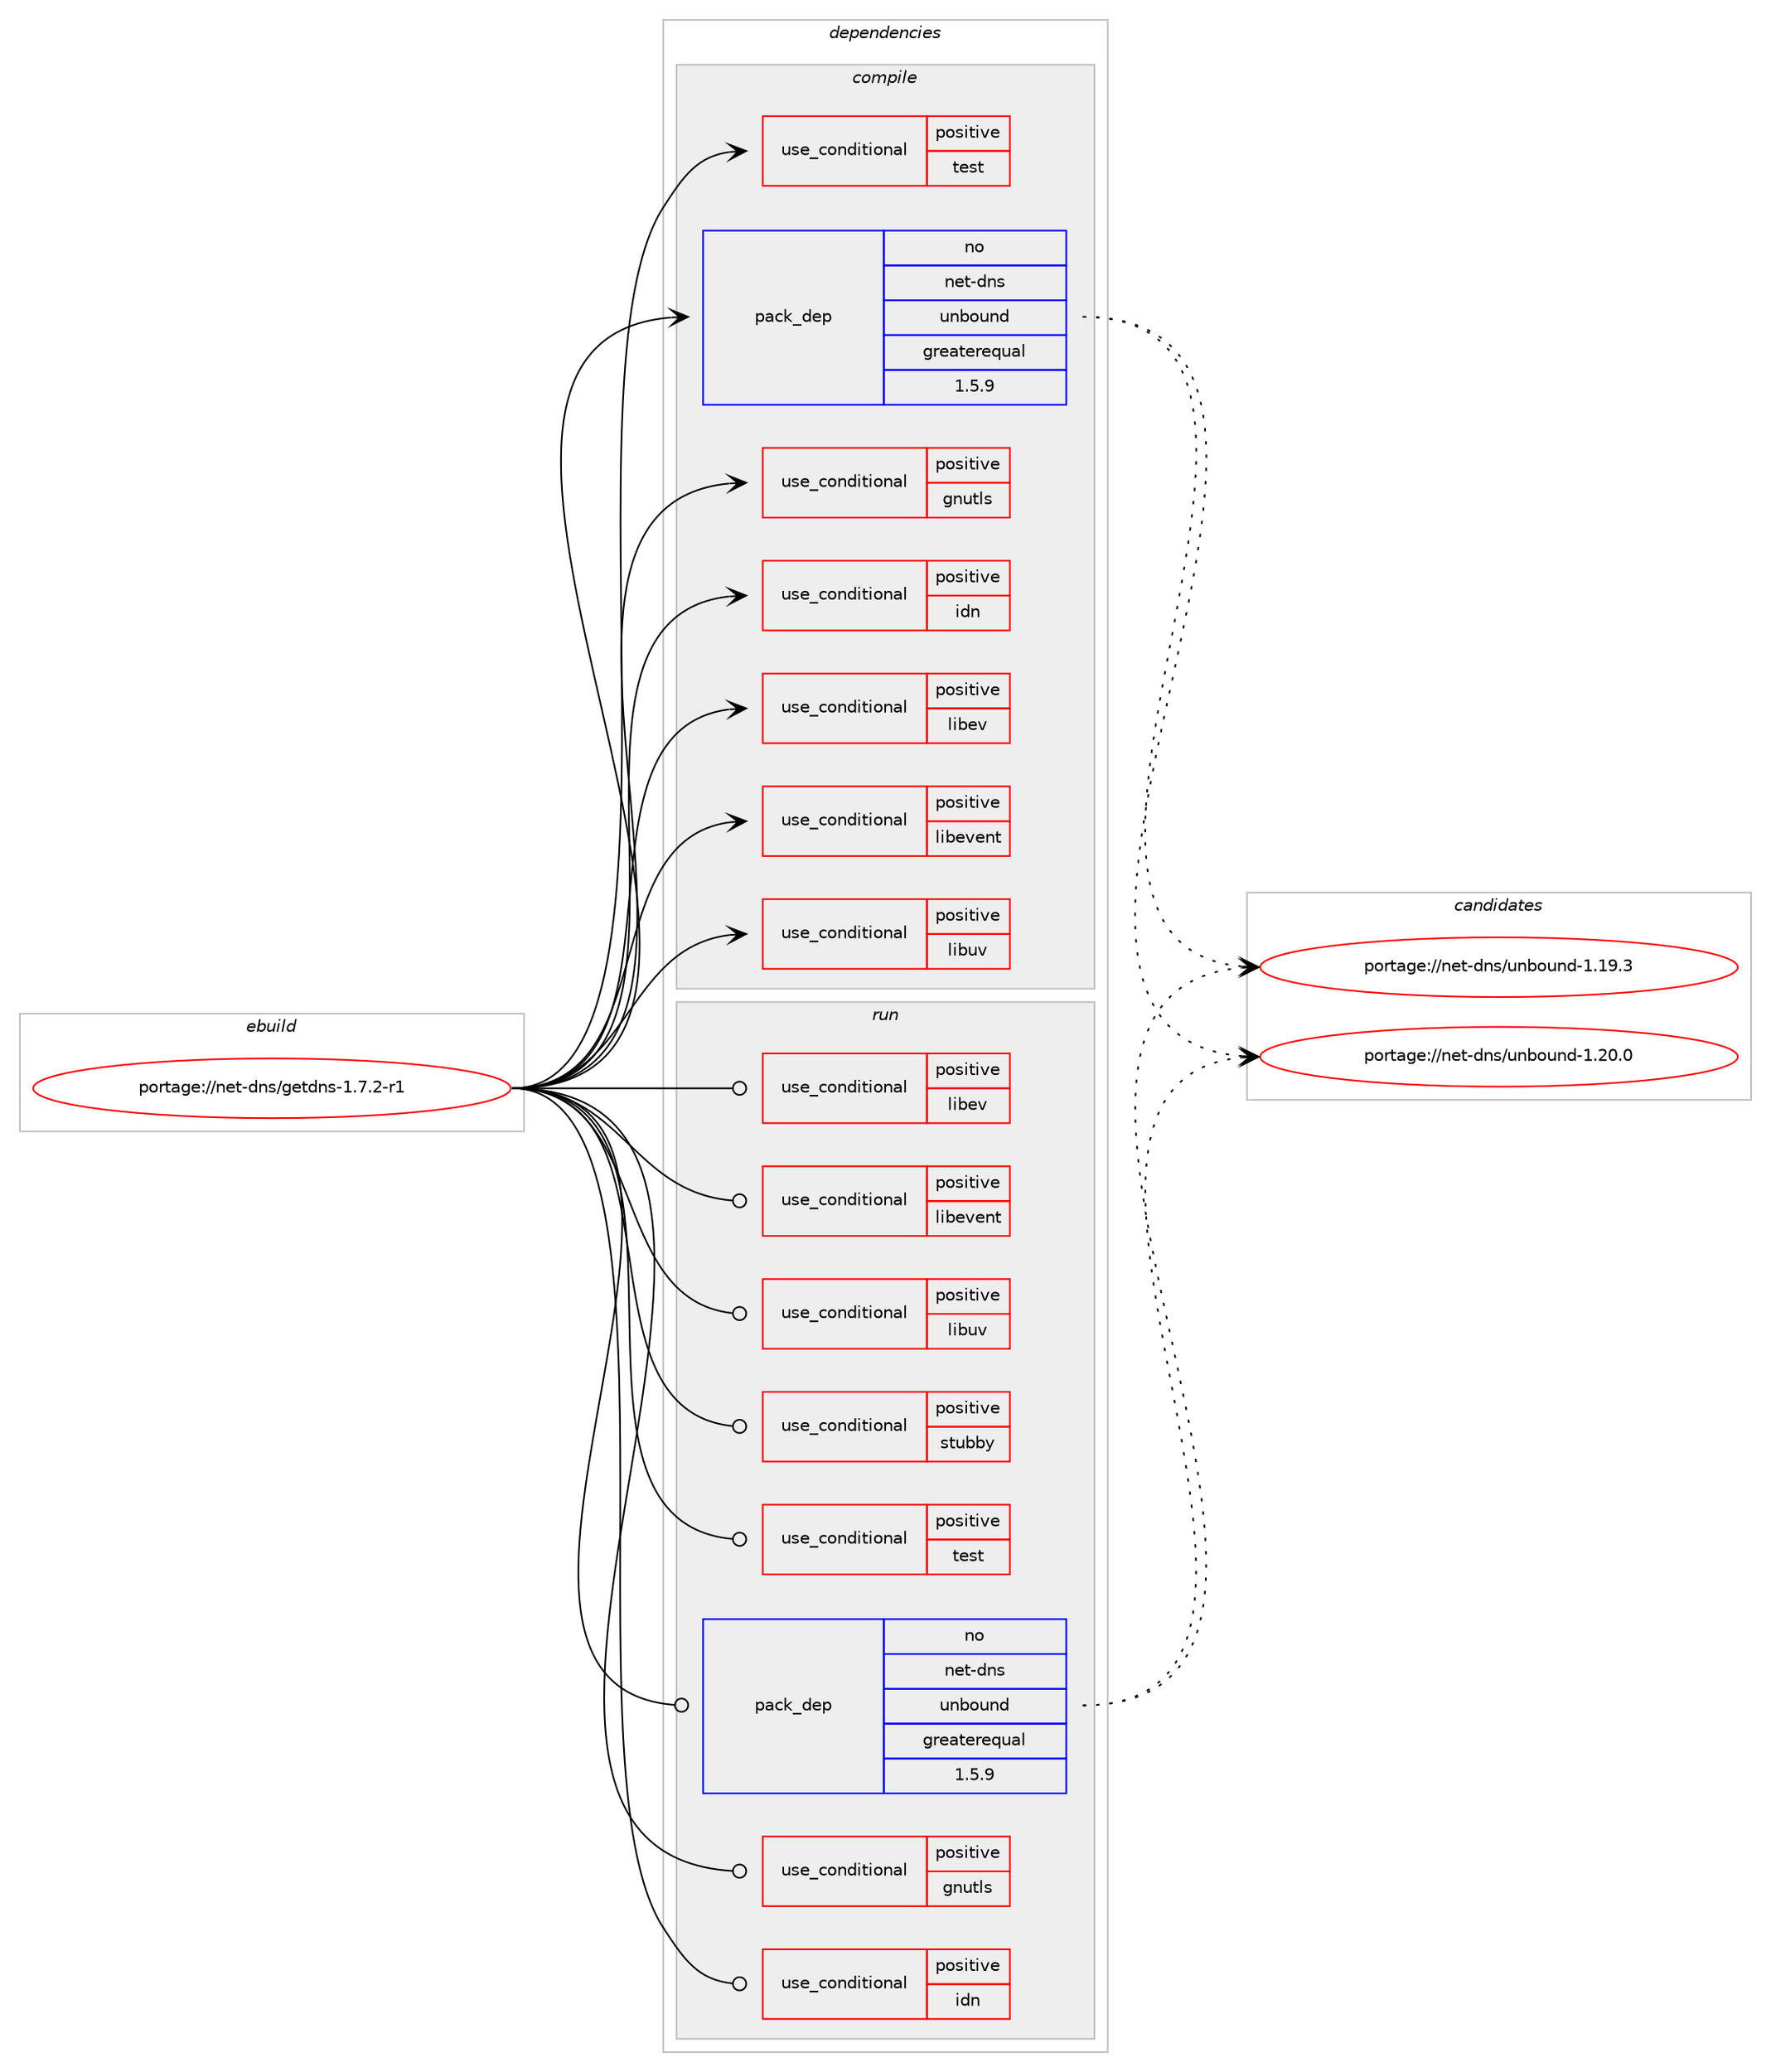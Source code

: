 digraph prolog {

# *************
# Graph options
# *************

newrank=true;
concentrate=true;
compound=true;
graph [rankdir=LR,fontname=Helvetica,fontsize=10,ranksep=1.5];#, ranksep=2.5, nodesep=0.2];
edge  [arrowhead=vee];
node  [fontname=Helvetica,fontsize=10];

# **********
# The ebuild
# **********

subgraph cluster_leftcol {
color=gray;
rank=same;
label=<<i>ebuild</i>>;
id [label="portage://net-dns/getdns-1.7.2-r1", color=red, width=4, href="../net-dns/getdns-1.7.2-r1.svg"];
}

# ****************
# The dependencies
# ****************

subgraph cluster_midcol {
color=gray;
label=<<i>dependencies</i>>;
subgraph cluster_compile {
fillcolor="#eeeeee";
style=filled;
label=<<i>compile</i>>;
subgraph cond87135 {
dependency176712 [label=<<TABLE BORDER="0" CELLBORDER="1" CELLSPACING="0" CELLPADDING="4"><TR><TD ROWSPAN="3" CELLPADDING="10">use_conditional</TD></TR><TR><TD>positive</TD></TR><TR><TD>gnutls</TD></TR></TABLE>>, shape=none, color=red];
# *** BEGIN UNKNOWN DEPENDENCY TYPE (TODO) ***
# dependency176712 -> package_dependency(portage://net-dns/getdns-1.7.2-r1,install,no,net-libs,gnutls,none,[,,],[slot(0),equal],[use(enable(dane),none),use(enable(openssl),none)])
# *** END UNKNOWN DEPENDENCY TYPE (TODO) ***

# *** BEGIN UNKNOWN DEPENDENCY TYPE (TODO) ***
# dependency176712 -> package_dependency(portage://net-dns/getdns-1.7.2-r1,install,no,dev-libs,nettle,none,[,,],[slot(0),equal],[])
# *** END UNKNOWN DEPENDENCY TYPE (TODO) ***

}
id:e -> dependency176712:w [weight=20,style="solid",arrowhead="vee"];
subgraph cond87136 {
dependency176713 [label=<<TABLE BORDER="0" CELLBORDER="1" CELLSPACING="0" CELLPADDING="4"><TR><TD ROWSPAN="3" CELLPADDING="10">use_conditional</TD></TR><TR><TD>positive</TD></TR><TR><TD>idn</TD></TR></TABLE>>, shape=none, color=red];
# *** BEGIN UNKNOWN DEPENDENCY TYPE (TODO) ***
# dependency176713 -> package_dependency(portage://net-dns/getdns-1.7.2-r1,install,no,net-dns,libidn2,none,[,,],any_same_slot,[])
# *** END UNKNOWN DEPENDENCY TYPE (TODO) ***

}
id:e -> dependency176713:w [weight=20,style="solid",arrowhead="vee"];
subgraph cond87137 {
dependency176714 [label=<<TABLE BORDER="0" CELLBORDER="1" CELLSPACING="0" CELLPADDING="4"><TR><TD ROWSPAN="3" CELLPADDING="10">use_conditional</TD></TR><TR><TD>positive</TD></TR><TR><TD>libev</TD></TR></TABLE>>, shape=none, color=red];
# *** BEGIN UNKNOWN DEPENDENCY TYPE (TODO) ***
# dependency176714 -> package_dependency(portage://net-dns/getdns-1.7.2-r1,install,no,dev-libs,libev,none,[,,],any_same_slot,[])
# *** END UNKNOWN DEPENDENCY TYPE (TODO) ***

}
id:e -> dependency176714:w [weight=20,style="solid",arrowhead="vee"];
subgraph cond87138 {
dependency176715 [label=<<TABLE BORDER="0" CELLBORDER="1" CELLSPACING="0" CELLPADDING="4"><TR><TD ROWSPAN="3" CELLPADDING="10">use_conditional</TD></TR><TR><TD>positive</TD></TR><TR><TD>libevent</TD></TR></TABLE>>, shape=none, color=red];
# *** BEGIN UNKNOWN DEPENDENCY TYPE (TODO) ***
# dependency176715 -> package_dependency(portage://net-dns/getdns-1.7.2-r1,install,no,dev-libs,libevent,none,[,,],any_same_slot,[])
# *** END UNKNOWN DEPENDENCY TYPE (TODO) ***

}
id:e -> dependency176715:w [weight=20,style="solid",arrowhead="vee"];
subgraph cond87139 {
dependency176716 [label=<<TABLE BORDER="0" CELLBORDER="1" CELLSPACING="0" CELLPADDING="4"><TR><TD ROWSPAN="3" CELLPADDING="10">use_conditional</TD></TR><TR><TD>positive</TD></TR><TR><TD>libuv</TD></TR></TABLE>>, shape=none, color=red];
# *** BEGIN UNKNOWN DEPENDENCY TYPE (TODO) ***
# dependency176716 -> package_dependency(portage://net-dns/getdns-1.7.2-r1,install,no,dev-libs,libuv,none,[,,],any_same_slot,[])
# *** END UNKNOWN DEPENDENCY TYPE (TODO) ***

}
id:e -> dependency176716:w [weight=20,style="solid",arrowhead="vee"];
subgraph cond87140 {
dependency176717 [label=<<TABLE BORDER="0" CELLBORDER="1" CELLSPACING="0" CELLPADDING="4"><TR><TD ROWSPAN="3" CELLPADDING="10">use_conditional</TD></TR><TR><TD>positive</TD></TR><TR><TD>test</TD></TR></TABLE>>, shape=none, color=red];
# *** BEGIN UNKNOWN DEPENDENCY TYPE (TODO) ***
# dependency176717 -> package_dependency(portage://net-dns/getdns-1.7.2-r1,install,no,dev-libs,check,none,[,,],[],[])
# *** END UNKNOWN DEPENDENCY TYPE (TODO) ***

}
id:e -> dependency176717:w [weight=20,style="solid",arrowhead="vee"];
# *** BEGIN UNKNOWN DEPENDENCY TYPE (TODO) ***
# id -> package_dependency(portage://net-dns/getdns-1.7.2-r1,install,no,dev-libs,libbsd,none,[,,],[],[])
# *** END UNKNOWN DEPENDENCY TYPE (TODO) ***

# *** BEGIN UNKNOWN DEPENDENCY TYPE (TODO) ***
# id -> package_dependency(portage://net-dns/getdns-1.7.2-r1,install,no,dev-libs,libyaml,none,[,,],[],[])
# *** END UNKNOWN DEPENDENCY TYPE (TODO) ***

# *** BEGIN UNKNOWN DEPENDENCY TYPE (TODO) ***
# id -> package_dependency(portage://net-dns/getdns-1.7.2-r1,install,no,dev-libs,openssl,none,[,,],any_same_slot,[])
# *** END UNKNOWN DEPENDENCY TYPE (TODO) ***

subgraph pack87044 {
dependency176718 [label=<<TABLE BORDER="0" CELLBORDER="1" CELLSPACING="0" CELLPADDING="4" WIDTH="220"><TR><TD ROWSPAN="6" CELLPADDING="30">pack_dep</TD></TR><TR><TD WIDTH="110">no</TD></TR><TR><TD>net-dns</TD></TR><TR><TD>unbound</TD></TR><TR><TD>greaterequal</TD></TR><TR><TD>1.5.9</TD></TR></TABLE>>, shape=none, color=blue];
}
id:e -> dependency176718:w [weight=20,style="solid",arrowhead="vee"];
}
subgraph cluster_compileandrun {
fillcolor="#eeeeee";
style=filled;
label=<<i>compile and run</i>>;
}
subgraph cluster_run {
fillcolor="#eeeeee";
style=filled;
label=<<i>run</i>>;
subgraph cond87141 {
dependency176719 [label=<<TABLE BORDER="0" CELLBORDER="1" CELLSPACING="0" CELLPADDING="4"><TR><TD ROWSPAN="3" CELLPADDING="10">use_conditional</TD></TR><TR><TD>positive</TD></TR><TR><TD>gnutls</TD></TR></TABLE>>, shape=none, color=red];
# *** BEGIN UNKNOWN DEPENDENCY TYPE (TODO) ***
# dependency176719 -> package_dependency(portage://net-dns/getdns-1.7.2-r1,run,no,net-libs,gnutls,none,[,,],[slot(0),equal],[use(enable(dane),none),use(enable(openssl),none)])
# *** END UNKNOWN DEPENDENCY TYPE (TODO) ***

# *** BEGIN UNKNOWN DEPENDENCY TYPE (TODO) ***
# dependency176719 -> package_dependency(portage://net-dns/getdns-1.7.2-r1,run,no,dev-libs,nettle,none,[,,],[slot(0),equal],[])
# *** END UNKNOWN DEPENDENCY TYPE (TODO) ***

}
id:e -> dependency176719:w [weight=20,style="solid",arrowhead="odot"];
subgraph cond87142 {
dependency176720 [label=<<TABLE BORDER="0" CELLBORDER="1" CELLSPACING="0" CELLPADDING="4"><TR><TD ROWSPAN="3" CELLPADDING="10">use_conditional</TD></TR><TR><TD>positive</TD></TR><TR><TD>idn</TD></TR></TABLE>>, shape=none, color=red];
# *** BEGIN UNKNOWN DEPENDENCY TYPE (TODO) ***
# dependency176720 -> package_dependency(portage://net-dns/getdns-1.7.2-r1,run,no,net-dns,libidn2,none,[,,],any_same_slot,[])
# *** END UNKNOWN DEPENDENCY TYPE (TODO) ***

}
id:e -> dependency176720:w [weight=20,style="solid",arrowhead="odot"];
subgraph cond87143 {
dependency176721 [label=<<TABLE BORDER="0" CELLBORDER="1" CELLSPACING="0" CELLPADDING="4"><TR><TD ROWSPAN="3" CELLPADDING="10">use_conditional</TD></TR><TR><TD>positive</TD></TR><TR><TD>libev</TD></TR></TABLE>>, shape=none, color=red];
# *** BEGIN UNKNOWN DEPENDENCY TYPE (TODO) ***
# dependency176721 -> package_dependency(portage://net-dns/getdns-1.7.2-r1,run,no,dev-libs,libev,none,[,,],any_same_slot,[])
# *** END UNKNOWN DEPENDENCY TYPE (TODO) ***

}
id:e -> dependency176721:w [weight=20,style="solid",arrowhead="odot"];
subgraph cond87144 {
dependency176722 [label=<<TABLE BORDER="0" CELLBORDER="1" CELLSPACING="0" CELLPADDING="4"><TR><TD ROWSPAN="3" CELLPADDING="10">use_conditional</TD></TR><TR><TD>positive</TD></TR><TR><TD>libevent</TD></TR></TABLE>>, shape=none, color=red];
# *** BEGIN UNKNOWN DEPENDENCY TYPE (TODO) ***
# dependency176722 -> package_dependency(portage://net-dns/getdns-1.7.2-r1,run,no,dev-libs,libevent,none,[,,],any_same_slot,[])
# *** END UNKNOWN DEPENDENCY TYPE (TODO) ***

}
id:e -> dependency176722:w [weight=20,style="solid",arrowhead="odot"];
subgraph cond87145 {
dependency176723 [label=<<TABLE BORDER="0" CELLBORDER="1" CELLSPACING="0" CELLPADDING="4"><TR><TD ROWSPAN="3" CELLPADDING="10">use_conditional</TD></TR><TR><TD>positive</TD></TR><TR><TD>libuv</TD></TR></TABLE>>, shape=none, color=red];
# *** BEGIN UNKNOWN DEPENDENCY TYPE (TODO) ***
# dependency176723 -> package_dependency(portage://net-dns/getdns-1.7.2-r1,run,no,dev-libs,libuv,none,[,,],any_same_slot,[])
# *** END UNKNOWN DEPENDENCY TYPE (TODO) ***

}
id:e -> dependency176723:w [weight=20,style="solid",arrowhead="odot"];
subgraph cond87146 {
dependency176724 [label=<<TABLE BORDER="0" CELLBORDER="1" CELLSPACING="0" CELLPADDING="4"><TR><TD ROWSPAN="3" CELLPADDING="10">use_conditional</TD></TR><TR><TD>positive</TD></TR><TR><TD>stubby</TD></TR></TABLE>>, shape=none, color=red];
# *** BEGIN UNKNOWN DEPENDENCY TYPE (TODO) ***
# dependency176724 -> package_dependency(portage://net-dns/getdns-1.7.2-r1,run,no,acct-group,stubby,none,[,,],[],[])
# *** END UNKNOWN DEPENDENCY TYPE (TODO) ***

# *** BEGIN UNKNOWN DEPENDENCY TYPE (TODO) ***
# dependency176724 -> package_dependency(portage://net-dns/getdns-1.7.2-r1,run,no,acct-user,stubby,none,[,,],[],[])
# *** END UNKNOWN DEPENDENCY TYPE (TODO) ***

# *** BEGIN UNKNOWN DEPENDENCY TYPE (TODO) ***
# dependency176724 -> package_dependency(portage://net-dns/getdns-1.7.2-r1,run,no,sys-libs,libcap,none,[,,],[],[])
# *** END UNKNOWN DEPENDENCY TYPE (TODO) ***

}
id:e -> dependency176724:w [weight=20,style="solid",arrowhead="odot"];
subgraph cond87147 {
dependency176725 [label=<<TABLE BORDER="0" CELLBORDER="1" CELLSPACING="0" CELLPADDING="4"><TR><TD ROWSPAN="3" CELLPADDING="10">use_conditional</TD></TR><TR><TD>positive</TD></TR><TR><TD>test</TD></TR></TABLE>>, shape=none, color=red];
# *** BEGIN UNKNOWN DEPENDENCY TYPE (TODO) ***
# dependency176725 -> package_dependency(portage://net-dns/getdns-1.7.2-r1,run,no,dev-libs,check,none,[,,],[],[])
# *** END UNKNOWN DEPENDENCY TYPE (TODO) ***

}
id:e -> dependency176725:w [weight=20,style="solid",arrowhead="odot"];
# *** BEGIN UNKNOWN DEPENDENCY TYPE (TODO) ***
# id -> package_dependency(portage://net-dns/getdns-1.7.2-r1,run,no,dev-libs,libbsd,none,[,,],[],[])
# *** END UNKNOWN DEPENDENCY TYPE (TODO) ***

# *** BEGIN UNKNOWN DEPENDENCY TYPE (TODO) ***
# id -> package_dependency(portage://net-dns/getdns-1.7.2-r1,run,no,dev-libs,libyaml,none,[,,],[],[])
# *** END UNKNOWN DEPENDENCY TYPE (TODO) ***

# *** BEGIN UNKNOWN DEPENDENCY TYPE (TODO) ***
# id -> package_dependency(portage://net-dns/getdns-1.7.2-r1,run,no,dev-libs,openssl,none,[,,],any_same_slot,[])
# *** END UNKNOWN DEPENDENCY TYPE (TODO) ***

subgraph pack87045 {
dependency176726 [label=<<TABLE BORDER="0" CELLBORDER="1" CELLSPACING="0" CELLPADDING="4" WIDTH="220"><TR><TD ROWSPAN="6" CELLPADDING="30">pack_dep</TD></TR><TR><TD WIDTH="110">no</TD></TR><TR><TD>net-dns</TD></TR><TR><TD>unbound</TD></TR><TR><TD>greaterequal</TD></TR><TR><TD>1.5.9</TD></TR></TABLE>>, shape=none, color=blue];
}
id:e -> dependency176726:w [weight=20,style="solid",arrowhead="odot"];
# *** BEGIN UNKNOWN DEPENDENCY TYPE (TODO) ***
# id -> package_dependency(portage://net-dns/getdns-1.7.2-r1,run,no,virtual,tmpfiles,none,[,,],[],[])
# *** END UNKNOWN DEPENDENCY TYPE (TODO) ***

}
}

# **************
# The candidates
# **************

subgraph cluster_choices {
rank=same;
color=gray;
label=<<i>candidates</i>>;

subgraph choice87044 {
color=black;
nodesep=1;
choice11010111645100110115471171109811111711010045494649574651 [label="portage://net-dns/unbound-1.19.3", color=red, width=4,href="../net-dns/unbound-1.19.3.svg"];
choice11010111645100110115471171109811111711010045494650484648 [label="portage://net-dns/unbound-1.20.0", color=red, width=4,href="../net-dns/unbound-1.20.0.svg"];
dependency176718:e -> choice11010111645100110115471171109811111711010045494649574651:w [style=dotted,weight="100"];
dependency176718:e -> choice11010111645100110115471171109811111711010045494650484648:w [style=dotted,weight="100"];
}
subgraph choice87045 {
color=black;
nodesep=1;
choice11010111645100110115471171109811111711010045494649574651 [label="portage://net-dns/unbound-1.19.3", color=red, width=4,href="../net-dns/unbound-1.19.3.svg"];
choice11010111645100110115471171109811111711010045494650484648 [label="portage://net-dns/unbound-1.20.0", color=red, width=4,href="../net-dns/unbound-1.20.0.svg"];
dependency176726:e -> choice11010111645100110115471171109811111711010045494649574651:w [style=dotted,weight="100"];
dependency176726:e -> choice11010111645100110115471171109811111711010045494650484648:w [style=dotted,weight="100"];
}
}

}

